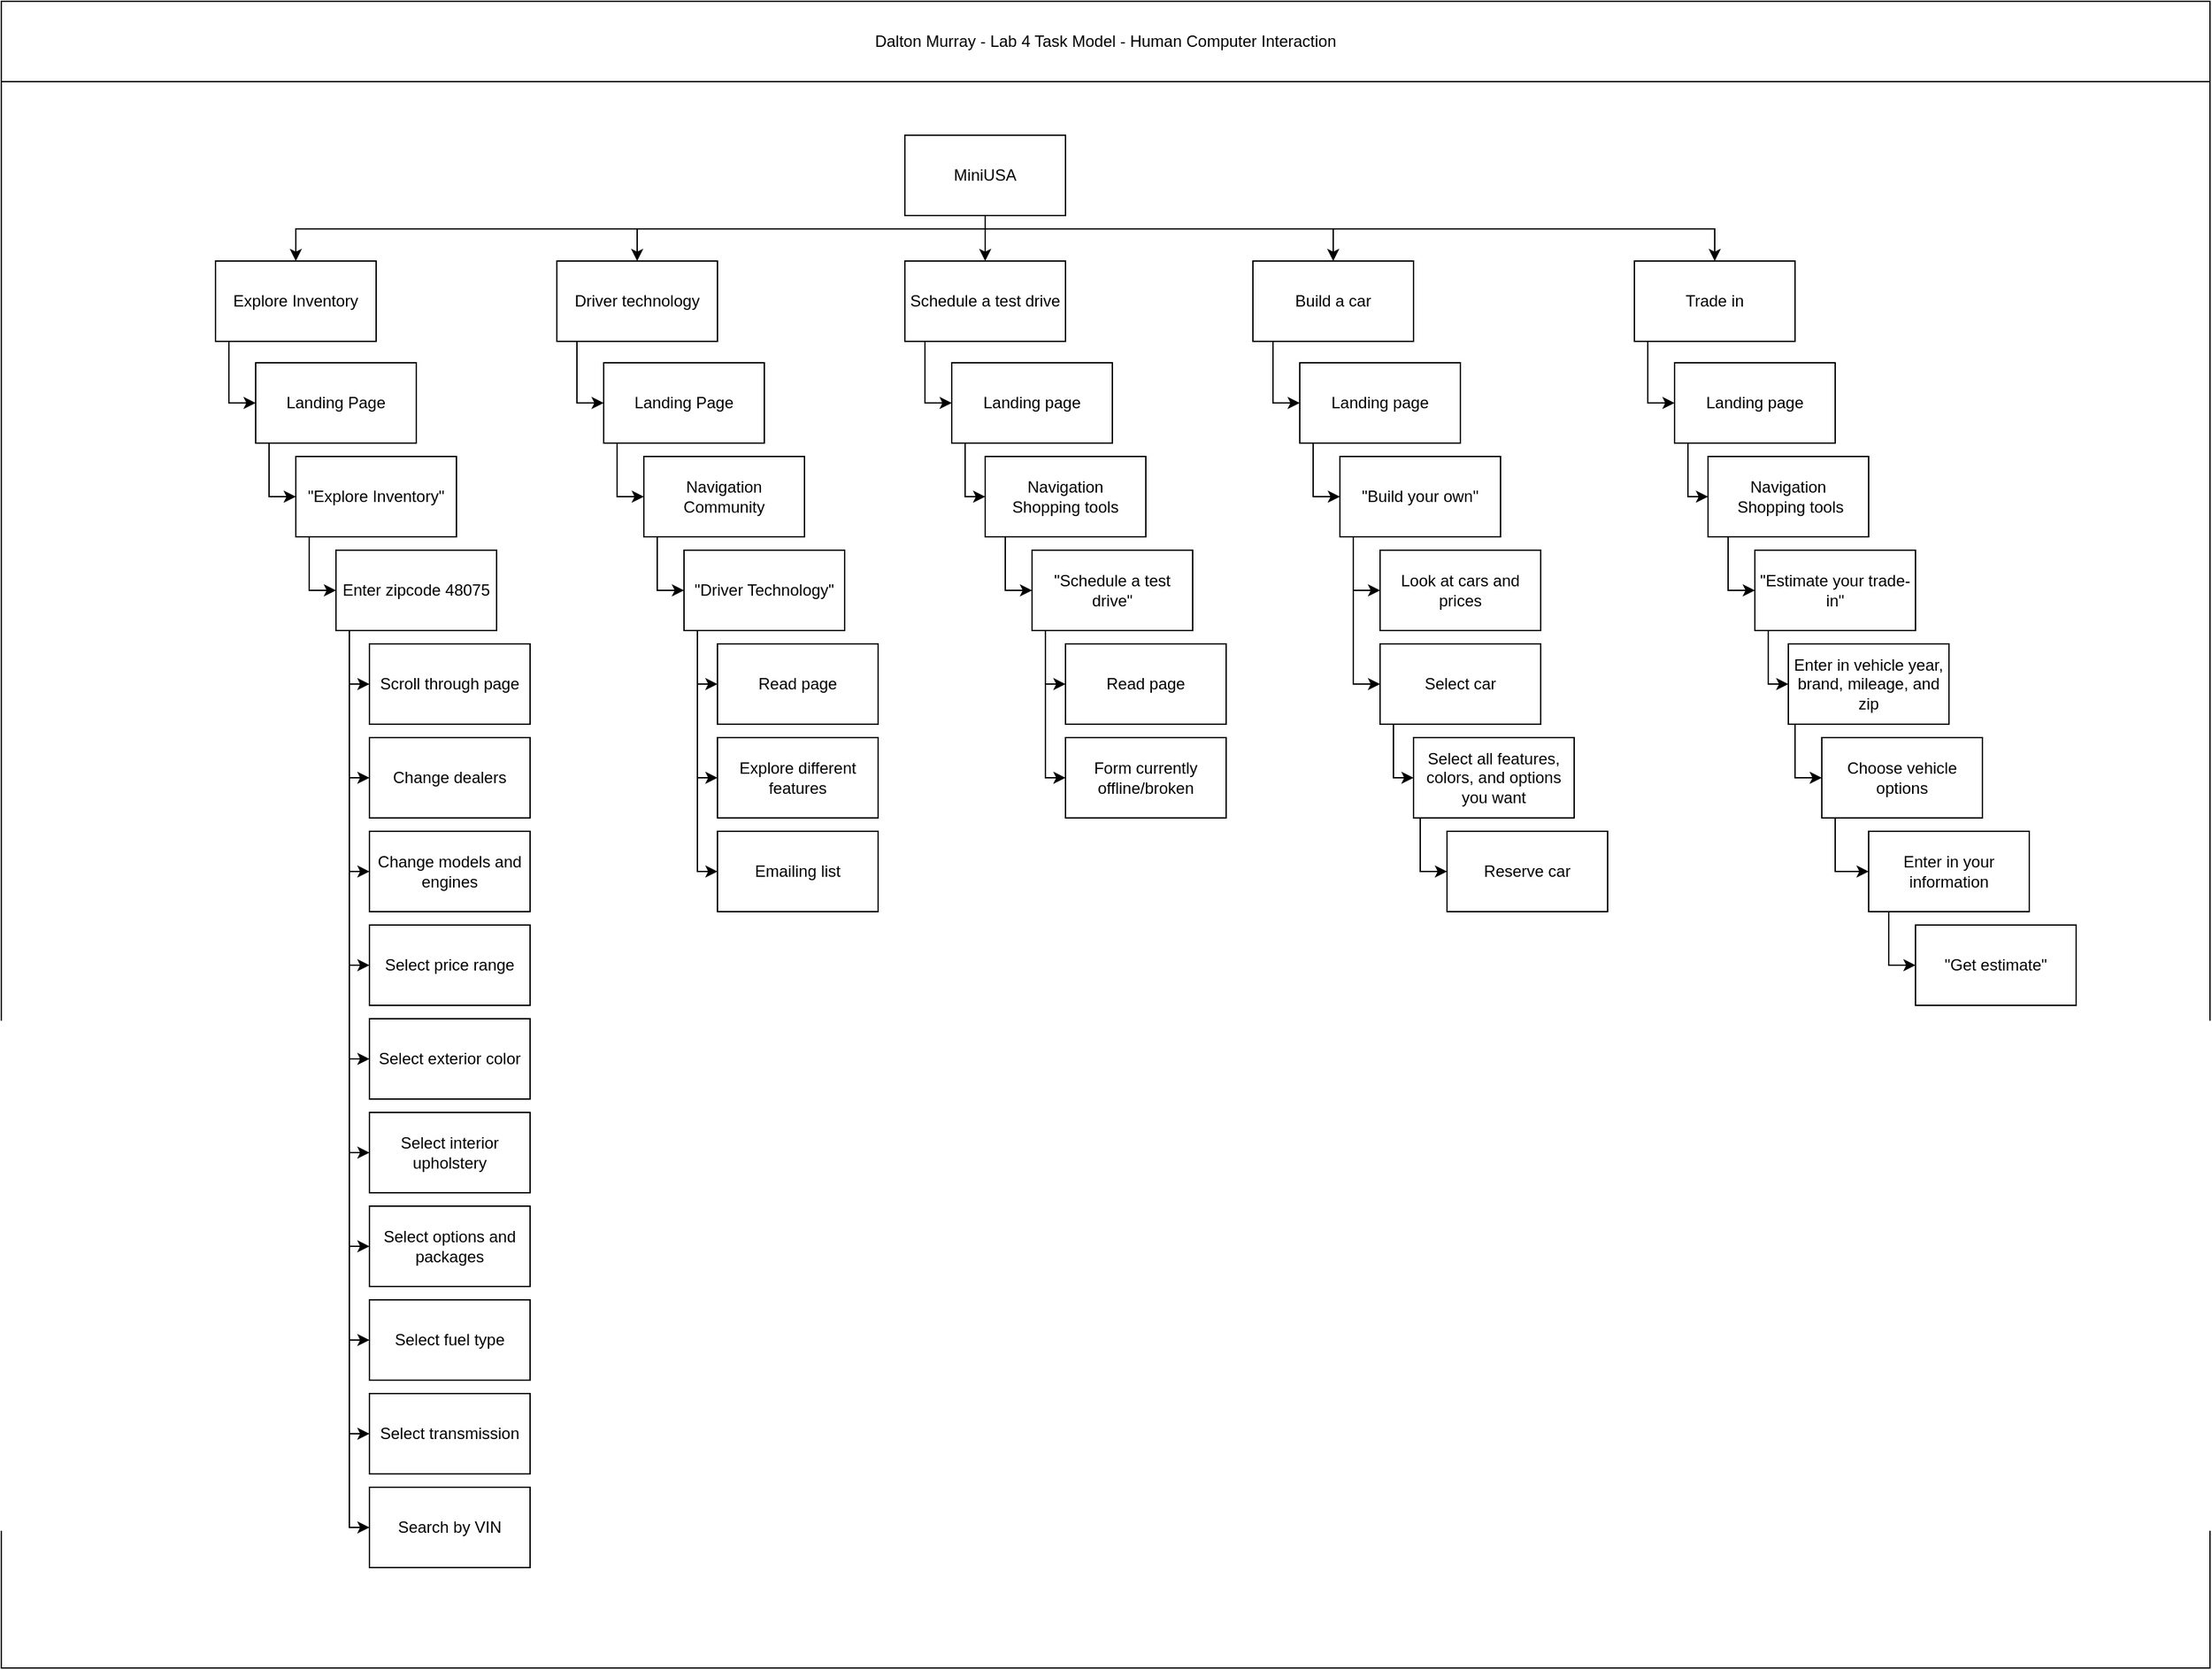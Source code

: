 <mxfile version="20.8.16" type="device"><diagram name="Page-1" id="PYca4XxzGU0h1JdxDXuK"><mxGraphModel dx="3813" dy="1709" grid="1" gridSize="10" guides="1" tooltips="1" connect="1" arrows="1" fold="1" page="1" pageScale="1" pageWidth="850" pageHeight="1100" math="0" shadow="0"><root><mxCell id="0"/><mxCell id="1" parent="0"/><mxCell id="7y6no3S1qTkgeQYTvadj-26" value="" style="rounded=0;whiteSpace=wrap;html=1;" vertex="1" parent="1"><mxGeometry x="-120" y="60" width="1650" height="1245" as="geometry"/></mxCell><mxCell id="10ds5Bie03ePT72m6Qr1-4" style="edgeStyle=orthogonalEdgeStyle;rounded=0;orthogonalLoop=1;jettySize=auto;html=1;entryX=0.5;entryY=0;entryDx=0;entryDy=0;" parent="1" source="10ds5Bie03ePT72m6Qr1-1" target="10ds5Bie03ePT72m6Qr1-2" edge="1"><mxGeometry relative="1" as="geometry"><Array as="points"><mxPoint x="615" y="230"/><mxPoint x="100" y="230"/></Array></mxGeometry></mxCell><mxCell id="10ds5Bie03ePT72m6Qr1-49" style="edgeStyle=orthogonalEdgeStyle;rounded=0;orthogonalLoop=1;jettySize=auto;html=1;entryX=0.5;entryY=0;entryDx=0;entryDy=0;" parent="1" source="10ds5Bie03ePT72m6Qr1-1" target="10ds5Bie03ePT72m6Qr1-35" edge="1"><mxGeometry relative="1" as="geometry"><Array as="points"><mxPoint x="615" y="230"/><mxPoint x="355" y="230"/></Array></mxGeometry></mxCell><mxCell id="1n0EJnxJ5UW5fNrJXPXj-4" style="edgeStyle=orthogonalEdgeStyle;rounded=0;orthogonalLoop=1;jettySize=auto;html=1;" parent="1" source="10ds5Bie03ePT72m6Qr1-1" target="10ds5Bie03ePT72m6Qr1-48" edge="1"><mxGeometry relative="1" as="geometry"/></mxCell><mxCell id="7y6no3S1qTkgeQYTvadj-9" style="edgeStyle=orthogonalEdgeStyle;rounded=0;orthogonalLoop=1;jettySize=auto;html=1;entryX=0.5;entryY=0;entryDx=0;entryDy=0;" edge="1" parent="1" source="10ds5Bie03ePT72m6Qr1-1" target="1n0EJnxJ5UW5fNrJXPXj-5"><mxGeometry relative="1" as="geometry"><Array as="points"><mxPoint x="615" y="230"/><mxPoint x="875" y="230"/></Array></mxGeometry></mxCell><mxCell id="7y6no3S1qTkgeQYTvadj-25" style="edgeStyle=orthogonalEdgeStyle;rounded=0;orthogonalLoop=1;jettySize=auto;html=1;" edge="1" parent="1" source="10ds5Bie03ePT72m6Qr1-1" target="7y6no3S1qTkgeQYTvadj-10"><mxGeometry relative="1" as="geometry"><Array as="points"><mxPoint x="615" y="230"/><mxPoint x="1160" y="230"/></Array></mxGeometry></mxCell><mxCell id="10ds5Bie03ePT72m6Qr1-1" value="MiniUSA" style="rounded=0;whiteSpace=wrap;html=1;" parent="1" vertex="1"><mxGeometry x="555" y="160" width="120" height="60" as="geometry"/></mxCell><mxCell id="10ds5Bie03ePT72m6Qr1-6" style="edgeStyle=orthogonalEdgeStyle;rounded=0;orthogonalLoop=1;jettySize=auto;html=1;entryX=0;entryY=0.5;entryDx=0;entryDy=0;" parent="1" source="10ds5Bie03ePT72m6Qr1-2" target="10ds5Bie03ePT72m6Qr1-5" edge="1"><mxGeometry relative="1" as="geometry"><Array as="points"><mxPoint x="50" y="360"/></Array></mxGeometry></mxCell><mxCell id="10ds5Bie03ePT72m6Qr1-2" value="Explore Inventory" style="rounded=0;whiteSpace=wrap;html=1;" parent="1" vertex="1"><mxGeometry x="40" y="254" width="120" height="60" as="geometry"/></mxCell><mxCell id="10ds5Bie03ePT72m6Qr1-8" style="edgeStyle=orthogonalEdgeStyle;rounded=0;orthogonalLoop=1;jettySize=auto;html=1;entryX=0;entryY=0.5;entryDx=0;entryDy=0;" parent="1" source="10ds5Bie03ePT72m6Qr1-5" target="10ds5Bie03ePT72m6Qr1-7" edge="1"><mxGeometry relative="1" as="geometry"><Array as="points"><mxPoint x="80" y="430"/></Array></mxGeometry></mxCell><mxCell id="10ds5Bie03ePT72m6Qr1-5" value="Landing Page" style="rounded=0;whiteSpace=wrap;html=1;" parent="1" vertex="1"><mxGeometry x="70" y="330" width="120" height="60" as="geometry"/></mxCell><mxCell id="10ds5Bie03ePT72m6Qr1-11" style="edgeStyle=orthogonalEdgeStyle;rounded=0;orthogonalLoop=1;jettySize=auto;html=1;entryX=0;entryY=0.5;entryDx=0;entryDy=0;" parent="1" source="10ds5Bie03ePT72m6Qr1-7" target="10ds5Bie03ePT72m6Qr1-10" edge="1"><mxGeometry relative="1" as="geometry"><Array as="points"><mxPoint x="110" y="500"/></Array></mxGeometry></mxCell><mxCell id="10ds5Bie03ePT72m6Qr1-7" value="&quot;Explore Inventory&quot;" style="rounded=0;whiteSpace=wrap;html=1;" parent="1" vertex="1"><mxGeometry x="100" y="400" width="120" height="60" as="geometry"/></mxCell><mxCell id="10ds5Bie03ePT72m6Qr1-15" style="edgeStyle=orthogonalEdgeStyle;rounded=0;orthogonalLoop=1;jettySize=auto;html=1;entryX=0;entryY=0.5;entryDx=0;entryDy=0;" parent="1" source="10ds5Bie03ePT72m6Qr1-10" target="10ds5Bie03ePT72m6Qr1-14" edge="1"><mxGeometry relative="1" as="geometry"><Array as="points"><mxPoint x="140" y="570"/></Array></mxGeometry></mxCell><mxCell id="10ds5Bie03ePT72m6Qr1-17" style="edgeStyle=orthogonalEdgeStyle;rounded=0;orthogonalLoop=1;jettySize=auto;html=1;entryX=0;entryY=0.5;entryDx=0;entryDy=0;" parent="1" source="10ds5Bie03ePT72m6Qr1-10" target="10ds5Bie03ePT72m6Qr1-16" edge="1"><mxGeometry relative="1" as="geometry"><Array as="points"><mxPoint x="140" y="640"/></Array></mxGeometry></mxCell><mxCell id="10ds5Bie03ePT72m6Qr1-19" style="edgeStyle=orthogonalEdgeStyle;rounded=0;orthogonalLoop=1;jettySize=auto;html=1;entryX=0;entryY=0.5;entryDx=0;entryDy=0;" parent="1" source="10ds5Bie03ePT72m6Qr1-10" target="10ds5Bie03ePT72m6Qr1-18" edge="1"><mxGeometry relative="1" as="geometry"><Array as="points"><mxPoint x="140" y="710"/></Array></mxGeometry></mxCell><mxCell id="10ds5Bie03ePT72m6Qr1-21" style="edgeStyle=orthogonalEdgeStyle;rounded=0;orthogonalLoop=1;jettySize=auto;html=1;entryX=0;entryY=0.5;entryDx=0;entryDy=0;" parent="1" source="10ds5Bie03ePT72m6Qr1-10" target="10ds5Bie03ePT72m6Qr1-20" edge="1"><mxGeometry relative="1" as="geometry"><Array as="points"><mxPoint x="140" y="780"/></Array></mxGeometry></mxCell><mxCell id="10ds5Bie03ePT72m6Qr1-23" style="edgeStyle=orthogonalEdgeStyle;rounded=0;orthogonalLoop=1;jettySize=auto;html=1;entryX=0;entryY=0.5;entryDx=0;entryDy=0;" parent="1" source="10ds5Bie03ePT72m6Qr1-10" target="10ds5Bie03ePT72m6Qr1-22" edge="1"><mxGeometry relative="1" as="geometry"><Array as="points"><mxPoint x="140" y="850"/></Array></mxGeometry></mxCell><mxCell id="10ds5Bie03ePT72m6Qr1-25" style="edgeStyle=orthogonalEdgeStyle;rounded=0;orthogonalLoop=1;jettySize=auto;html=1;entryX=0;entryY=0.5;entryDx=0;entryDy=0;" parent="1" source="10ds5Bie03ePT72m6Qr1-10" target="10ds5Bie03ePT72m6Qr1-24" edge="1"><mxGeometry relative="1" as="geometry"><Array as="points"><mxPoint x="140" y="920"/></Array></mxGeometry></mxCell><mxCell id="10ds5Bie03ePT72m6Qr1-27" style="edgeStyle=orthogonalEdgeStyle;rounded=0;orthogonalLoop=1;jettySize=auto;html=1;entryX=0;entryY=0.5;entryDx=0;entryDy=0;" parent="1" source="10ds5Bie03ePT72m6Qr1-10" target="10ds5Bie03ePT72m6Qr1-26" edge="1"><mxGeometry relative="1" as="geometry"><Array as="points"><mxPoint x="140" y="990"/></Array></mxGeometry></mxCell><mxCell id="10ds5Bie03ePT72m6Qr1-29" style="edgeStyle=orthogonalEdgeStyle;rounded=0;orthogonalLoop=1;jettySize=auto;html=1;entryX=0;entryY=0.5;entryDx=0;entryDy=0;" parent="1" source="10ds5Bie03ePT72m6Qr1-10" target="10ds5Bie03ePT72m6Qr1-28" edge="1"><mxGeometry relative="1" as="geometry"><Array as="points"><mxPoint x="140" y="1060"/></Array></mxGeometry></mxCell><mxCell id="10ds5Bie03ePT72m6Qr1-32" style="edgeStyle=orthogonalEdgeStyle;rounded=0;orthogonalLoop=1;jettySize=auto;html=1;entryX=0;entryY=0.5;entryDx=0;entryDy=0;" parent="1" source="10ds5Bie03ePT72m6Qr1-10" target="10ds5Bie03ePT72m6Qr1-30" edge="1"><mxGeometry relative="1" as="geometry"><Array as="points"><mxPoint x="140" y="1130"/></Array></mxGeometry></mxCell><mxCell id="10ds5Bie03ePT72m6Qr1-33" style="edgeStyle=orthogonalEdgeStyle;rounded=0;orthogonalLoop=1;jettySize=auto;html=1;entryX=0;entryY=0.5;entryDx=0;entryDy=0;" parent="1" source="10ds5Bie03ePT72m6Qr1-10" target="10ds5Bie03ePT72m6Qr1-31" edge="1"><mxGeometry relative="1" as="geometry"><Array as="points"><mxPoint x="140" y="1200"/></Array></mxGeometry></mxCell><mxCell id="10ds5Bie03ePT72m6Qr1-10" value="Enter zipcode 48075" style="rounded=0;whiteSpace=wrap;html=1;" parent="1" vertex="1"><mxGeometry x="130" y="470" width="120" height="60" as="geometry"/></mxCell><mxCell id="10ds5Bie03ePT72m6Qr1-14" value="Scroll through page" style="rounded=0;whiteSpace=wrap;html=1;" parent="1" vertex="1"><mxGeometry x="155" y="540" width="120" height="60" as="geometry"/></mxCell><mxCell id="10ds5Bie03ePT72m6Qr1-16" value="Change dealers" style="rounded=0;whiteSpace=wrap;html=1;" parent="1" vertex="1"><mxGeometry x="155" y="610" width="120" height="60" as="geometry"/></mxCell><mxCell id="10ds5Bie03ePT72m6Qr1-18" value="Change models and engines" style="rounded=0;whiteSpace=wrap;html=1;" parent="1" vertex="1"><mxGeometry x="155" y="680" width="120" height="60" as="geometry"/></mxCell><mxCell id="10ds5Bie03ePT72m6Qr1-20" value="Select price range" style="rounded=0;whiteSpace=wrap;html=1;" parent="1" vertex="1"><mxGeometry x="155" y="750" width="120" height="60" as="geometry"/></mxCell><mxCell id="10ds5Bie03ePT72m6Qr1-22" value="Select exterior color" style="rounded=0;whiteSpace=wrap;html=1;" parent="1" vertex="1"><mxGeometry x="155" y="820" width="120" height="60" as="geometry"/></mxCell><mxCell id="10ds5Bie03ePT72m6Qr1-24" value="Select interior upholstery" style="rounded=0;whiteSpace=wrap;html=1;" parent="1" vertex="1"><mxGeometry x="155" y="890" width="120" height="60" as="geometry"/></mxCell><mxCell id="10ds5Bie03ePT72m6Qr1-26" value="Select options and packages" style="rounded=0;whiteSpace=wrap;html=1;" parent="1" vertex="1"><mxGeometry x="155" y="960" width="120" height="60" as="geometry"/></mxCell><mxCell id="10ds5Bie03ePT72m6Qr1-28" value="Select fuel type" style="rounded=0;whiteSpace=wrap;html=1;" parent="1" vertex="1"><mxGeometry x="155" y="1030" width="120" height="60" as="geometry"/></mxCell><mxCell id="10ds5Bie03ePT72m6Qr1-30" value="Select transmission" style="rounded=0;whiteSpace=wrap;html=1;" parent="1" vertex="1"><mxGeometry x="155" y="1100" width="120" height="60" as="geometry"/></mxCell><mxCell id="10ds5Bie03ePT72m6Qr1-31" value="Search by VIN" style="rounded=0;whiteSpace=wrap;html=1;" parent="1" vertex="1"><mxGeometry x="155" y="1170" width="120" height="60" as="geometry"/></mxCell><mxCell id="10ds5Bie03ePT72m6Qr1-37" style="edgeStyle=orthogonalEdgeStyle;rounded=0;orthogonalLoop=1;jettySize=auto;html=1;entryX=0;entryY=0.5;entryDx=0;entryDy=0;" parent="1" source="10ds5Bie03ePT72m6Qr1-35" target="10ds5Bie03ePT72m6Qr1-36" edge="1"><mxGeometry relative="1" as="geometry"><Array as="points"><mxPoint x="310" y="360"/></Array></mxGeometry></mxCell><mxCell id="10ds5Bie03ePT72m6Qr1-35" value="Driver technology" style="rounded=0;whiteSpace=wrap;html=1;" parent="1" vertex="1"><mxGeometry x="295" y="254" width="120" height="60" as="geometry"/></mxCell><mxCell id="10ds5Bie03ePT72m6Qr1-39" style="edgeStyle=orthogonalEdgeStyle;rounded=0;orthogonalLoop=1;jettySize=auto;html=1;entryX=0;entryY=0.5;entryDx=0;entryDy=0;" parent="1" source="10ds5Bie03ePT72m6Qr1-36" target="10ds5Bie03ePT72m6Qr1-38" edge="1"><mxGeometry relative="1" as="geometry"><Array as="points"><mxPoint x="340" y="430"/></Array></mxGeometry></mxCell><mxCell id="10ds5Bie03ePT72m6Qr1-36" value="Landing Page" style="rounded=0;whiteSpace=wrap;html=1;" parent="1" vertex="1"><mxGeometry x="330" y="330" width="120" height="60" as="geometry"/></mxCell><mxCell id="10ds5Bie03ePT72m6Qr1-41" style="edgeStyle=orthogonalEdgeStyle;rounded=0;orthogonalLoop=1;jettySize=auto;html=1;entryX=0;entryY=0.5;entryDx=0;entryDy=0;" parent="1" source="10ds5Bie03ePT72m6Qr1-38" target="10ds5Bie03ePT72m6Qr1-40" edge="1"><mxGeometry relative="1" as="geometry"><Array as="points"><mxPoint x="370" y="500"/></Array></mxGeometry></mxCell><mxCell id="10ds5Bie03ePT72m6Qr1-38" value="Navigation Community" style="rounded=0;whiteSpace=wrap;html=1;" parent="1" vertex="1"><mxGeometry x="360" y="400" width="120" height="60" as="geometry"/></mxCell><mxCell id="10ds5Bie03ePT72m6Qr1-43" style="edgeStyle=orthogonalEdgeStyle;rounded=0;orthogonalLoop=1;jettySize=auto;html=1;entryX=0;entryY=0.5;entryDx=0;entryDy=0;" parent="1" source="10ds5Bie03ePT72m6Qr1-40" target="10ds5Bie03ePT72m6Qr1-42" edge="1"><mxGeometry relative="1" as="geometry"><Array as="points"><mxPoint x="400" y="570"/></Array></mxGeometry></mxCell><mxCell id="10ds5Bie03ePT72m6Qr1-45" style="edgeStyle=orthogonalEdgeStyle;rounded=0;orthogonalLoop=1;jettySize=auto;html=1;entryX=0;entryY=0.5;entryDx=0;entryDy=0;" parent="1" source="10ds5Bie03ePT72m6Qr1-40" target="10ds5Bie03ePT72m6Qr1-44" edge="1"><mxGeometry relative="1" as="geometry"><Array as="points"><mxPoint x="400" y="640"/></Array></mxGeometry></mxCell><mxCell id="10ds5Bie03ePT72m6Qr1-47" style="edgeStyle=orthogonalEdgeStyle;rounded=0;orthogonalLoop=1;jettySize=auto;html=1;entryX=0;entryY=0.5;entryDx=0;entryDy=0;" parent="1" source="10ds5Bie03ePT72m6Qr1-40" target="10ds5Bie03ePT72m6Qr1-46" edge="1"><mxGeometry relative="1" as="geometry"><Array as="points"><mxPoint x="400" y="710"/></Array></mxGeometry></mxCell><mxCell id="10ds5Bie03ePT72m6Qr1-40" value="&quot;Driver Technology&quot;" style="rounded=0;whiteSpace=wrap;html=1;" parent="1" vertex="1"><mxGeometry x="390" y="470" width="120" height="60" as="geometry"/></mxCell><mxCell id="10ds5Bie03ePT72m6Qr1-42" value="Read page" style="rounded=0;whiteSpace=wrap;html=1;" parent="1" vertex="1"><mxGeometry x="415" y="540" width="120" height="60" as="geometry"/></mxCell><mxCell id="10ds5Bie03ePT72m6Qr1-44" value="Explore different features" style="rounded=0;whiteSpace=wrap;html=1;" parent="1" vertex="1"><mxGeometry x="415" y="610" width="120" height="60" as="geometry"/></mxCell><mxCell id="10ds5Bie03ePT72m6Qr1-46" value="Emailing list" style="rounded=0;whiteSpace=wrap;html=1;" parent="1" vertex="1"><mxGeometry x="415" y="680" width="120" height="60" as="geometry"/></mxCell><mxCell id="10ds5Bie03ePT72m6Qr1-51" style="edgeStyle=orthogonalEdgeStyle;rounded=0;orthogonalLoop=1;jettySize=auto;html=1;entryX=0;entryY=0.5;entryDx=0;entryDy=0;" parent="1" source="10ds5Bie03ePT72m6Qr1-48" target="10ds5Bie03ePT72m6Qr1-50" edge="1"><mxGeometry relative="1" as="geometry"><Array as="points"><mxPoint x="570" y="360"/></Array></mxGeometry></mxCell><mxCell id="10ds5Bie03ePT72m6Qr1-48" value="Schedule a test drive" style="rounded=0;whiteSpace=wrap;html=1;" parent="1" vertex="1"><mxGeometry x="555" y="254" width="120" height="60" as="geometry"/></mxCell><mxCell id="10ds5Bie03ePT72m6Qr1-53" style="edgeStyle=orthogonalEdgeStyle;rounded=0;orthogonalLoop=1;jettySize=auto;html=1;entryX=0;entryY=0.5;entryDx=0;entryDy=0;" parent="1" source="10ds5Bie03ePT72m6Qr1-50" target="10ds5Bie03ePT72m6Qr1-52" edge="1"><mxGeometry relative="1" as="geometry"><Array as="points"><mxPoint x="600" y="430"/></Array></mxGeometry></mxCell><mxCell id="10ds5Bie03ePT72m6Qr1-50" value="Landing page" style="rounded=0;whiteSpace=wrap;html=1;" parent="1" vertex="1"><mxGeometry x="590" y="330" width="120" height="60" as="geometry"/></mxCell><mxCell id="10ds5Bie03ePT72m6Qr1-55" style="edgeStyle=orthogonalEdgeStyle;rounded=0;orthogonalLoop=1;jettySize=auto;html=1;entryX=0;entryY=0.5;entryDx=0;entryDy=0;" parent="1" source="10ds5Bie03ePT72m6Qr1-52" target="10ds5Bie03ePT72m6Qr1-54" edge="1"><mxGeometry relative="1" as="geometry"><Array as="points"><mxPoint x="630" y="500"/><mxPoint x="630" y="500"/></Array></mxGeometry></mxCell><mxCell id="10ds5Bie03ePT72m6Qr1-52" value="Navigation&lt;br&gt;Shopping tools" style="rounded=0;whiteSpace=wrap;html=1;" parent="1" vertex="1"><mxGeometry x="615" y="400" width="120" height="60" as="geometry"/></mxCell><mxCell id="1n0EJnxJ5UW5fNrJXPXj-1" style="edgeStyle=orthogonalEdgeStyle;rounded=0;orthogonalLoop=1;jettySize=auto;html=1;entryX=0;entryY=0.5;entryDx=0;entryDy=0;" parent="1" source="10ds5Bie03ePT72m6Qr1-54" target="10ds5Bie03ePT72m6Qr1-58" edge="1"><mxGeometry relative="1" as="geometry"><Array as="points"><mxPoint x="660" y="570"/></Array></mxGeometry></mxCell><mxCell id="1n0EJnxJ5UW5fNrJXPXj-3" style="edgeStyle=orthogonalEdgeStyle;rounded=0;orthogonalLoop=1;jettySize=auto;html=1;entryX=0;entryY=0.5;entryDx=0;entryDy=0;" parent="1" source="10ds5Bie03ePT72m6Qr1-54" target="1n0EJnxJ5UW5fNrJXPXj-2" edge="1"><mxGeometry relative="1" as="geometry"><Array as="points"><mxPoint x="660" y="640"/></Array></mxGeometry></mxCell><mxCell id="10ds5Bie03ePT72m6Qr1-54" value="&quot;Schedule a test drive&quot;" style="rounded=0;whiteSpace=wrap;html=1;" parent="1" vertex="1"><mxGeometry x="650" y="470" width="120" height="60" as="geometry"/></mxCell><mxCell id="10ds5Bie03ePT72m6Qr1-58" value="Read page" style="rounded=0;whiteSpace=wrap;html=1;" parent="1" vertex="1"><mxGeometry x="675" y="540" width="120" height="60" as="geometry"/></mxCell><mxCell id="1n0EJnxJ5UW5fNrJXPXj-2" value="Form currently offline/broken" style="rounded=0;whiteSpace=wrap;html=1;" parent="1" vertex="1"><mxGeometry x="675" y="610" width="120" height="60" as="geometry"/></mxCell><mxCell id="1n0EJnxJ5UW5fNrJXPXj-7" style="edgeStyle=orthogonalEdgeStyle;rounded=0;orthogonalLoop=1;jettySize=auto;html=1;entryX=0;entryY=0.5;entryDx=0;entryDy=0;" parent="1" source="1n0EJnxJ5UW5fNrJXPXj-5" target="1n0EJnxJ5UW5fNrJXPXj-6" edge="1"><mxGeometry relative="1" as="geometry"><Array as="points"><mxPoint x="830" y="360"/></Array></mxGeometry></mxCell><mxCell id="1n0EJnxJ5UW5fNrJXPXj-5" value="Build a car" style="rounded=0;whiteSpace=wrap;html=1;" parent="1" vertex="1"><mxGeometry x="815" y="254" width="120" height="60" as="geometry"/></mxCell><mxCell id="1n0EJnxJ5UW5fNrJXPXj-9" style="edgeStyle=orthogonalEdgeStyle;rounded=0;orthogonalLoop=1;jettySize=auto;html=1;entryX=0;entryY=0.5;entryDx=0;entryDy=0;" parent="1" source="1n0EJnxJ5UW5fNrJXPXj-6" target="1n0EJnxJ5UW5fNrJXPXj-8" edge="1"><mxGeometry relative="1" as="geometry"><Array as="points"><mxPoint x="860" y="430"/></Array></mxGeometry></mxCell><mxCell id="1n0EJnxJ5UW5fNrJXPXj-6" value="Landing page" style="rounded=0;whiteSpace=wrap;html=1;" parent="1" vertex="1"><mxGeometry x="850" y="330" width="120" height="60" as="geometry"/></mxCell><mxCell id="7y6no3S1qTkgeQYTvadj-2" style="edgeStyle=orthogonalEdgeStyle;rounded=0;orthogonalLoop=1;jettySize=auto;html=1;entryX=0;entryY=0.5;entryDx=0;entryDy=0;" edge="1" parent="1" target="7y6no3S1qTkgeQYTvadj-1"><mxGeometry relative="1" as="geometry"><mxPoint x="940" y="460" as="sourcePoint"/><Array as="points"><mxPoint x="890" y="460"/><mxPoint x="890" y="500"/></Array></mxGeometry></mxCell><mxCell id="7y6no3S1qTkgeQYTvadj-4" style="edgeStyle=orthogonalEdgeStyle;rounded=0;orthogonalLoop=1;jettySize=auto;html=1;entryX=0;entryY=0.5;entryDx=0;entryDy=0;" edge="1" parent="1" source="1n0EJnxJ5UW5fNrJXPXj-8" target="7y6no3S1qTkgeQYTvadj-3"><mxGeometry relative="1" as="geometry"><Array as="points"><mxPoint x="890" y="570"/></Array></mxGeometry></mxCell><mxCell id="1n0EJnxJ5UW5fNrJXPXj-8" value="&quot;Build your own&quot;" style="rounded=0;whiteSpace=wrap;html=1;" parent="1" vertex="1"><mxGeometry x="880" y="400" width="120" height="60" as="geometry"/></mxCell><mxCell id="7y6no3S1qTkgeQYTvadj-1" value="Look at cars and prices" style="rounded=0;whiteSpace=wrap;html=1;" vertex="1" parent="1"><mxGeometry x="910" y="470" width="120" height="60" as="geometry"/></mxCell><mxCell id="7y6no3S1qTkgeQYTvadj-6" style="edgeStyle=orthogonalEdgeStyle;rounded=0;orthogonalLoop=1;jettySize=auto;html=1;entryX=0;entryY=0.5;entryDx=0;entryDy=0;" edge="1" parent="1" source="7y6no3S1qTkgeQYTvadj-3" target="7y6no3S1qTkgeQYTvadj-5"><mxGeometry relative="1" as="geometry"><Array as="points"><mxPoint x="920" y="640"/></Array></mxGeometry></mxCell><mxCell id="7y6no3S1qTkgeQYTvadj-3" value="Select car" style="rounded=0;whiteSpace=wrap;html=1;" vertex="1" parent="1"><mxGeometry x="910" y="540" width="120" height="60" as="geometry"/></mxCell><mxCell id="7y6no3S1qTkgeQYTvadj-8" style="edgeStyle=orthogonalEdgeStyle;rounded=0;orthogonalLoop=1;jettySize=auto;html=1;entryX=0;entryY=0.5;entryDx=0;entryDy=0;" edge="1" parent="1" source="7y6no3S1qTkgeQYTvadj-5" target="7y6no3S1qTkgeQYTvadj-7"><mxGeometry relative="1" as="geometry"><Array as="points"><mxPoint x="940" y="710"/></Array></mxGeometry></mxCell><mxCell id="7y6no3S1qTkgeQYTvadj-5" value="Select all features, colors, and options you want" style="rounded=0;whiteSpace=wrap;html=1;" vertex="1" parent="1"><mxGeometry x="935" y="610" width="120" height="60" as="geometry"/></mxCell><mxCell id="7y6no3S1qTkgeQYTvadj-7" value="Reserve car" style="rounded=0;whiteSpace=wrap;html=1;" vertex="1" parent="1"><mxGeometry x="960" y="680" width="120" height="60" as="geometry"/></mxCell><mxCell id="7y6no3S1qTkgeQYTvadj-12" style="edgeStyle=orthogonalEdgeStyle;rounded=0;orthogonalLoop=1;jettySize=auto;html=1;entryX=0;entryY=0.5;entryDx=0;entryDy=0;" edge="1" parent="1" source="7y6no3S1qTkgeQYTvadj-10" target="7y6no3S1qTkgeQYTvadj-11"><mxGeometry relative="1" as="geometry"><Array as="points"><mxPoint x="1110" y="360"/></Array></mxGeometry></mxCell><mxCell id="7y6no3S1qTkgeQYTvadj-10" value="Trade in" style="rounded=0;whiteSpace=wrap;html=1;" vertex="1" parent="1"><mxGeometry x="1100" y="254" width="120" height="60" as="geometry"/></mxCell><mxCell id="7y6no3S1qTkgeQYTvadj-14" style="edgeStyle=orthogonalEdgeStyle;rounded=0;orthogonalLoop=1;jettySize=auto;html=1;entryX=0;entryY=0.5;entryDx=0;entryDy=0;" edge="1" parent="1" source="7y6no3S1qTkgeQYTvadj-11" target="7y6no3S1qTkgeQYTvadj-13"><mxGeometry relative="1" as="geometry"><Array as="points"><mxPoint x="1140" y="430"/></Array></mxGeometry></mxCell><mxCell id="7y6no3S1qTkgeQYTvadj-11" value="Landing page" style="rounded=0;whiteSpace=wrap;html=1;" vertex="1" parent="1"><mxGeometry x="1130" y="330" width="120" height="60" as="geometry"/></mxCell><mxCell id="7y6no3S1qTkgeQYTvadj-17" style="edgeStyle=orthogonalEdgeStyle;rounded=0;orthogonalLoop=1;jettySize=auto;html=1;entryX=0;entryY=0.5;entryDx=0;entryDy=0;" edge="1" parent="1" source="7y6no3S1qTkgeQYTvadj-13" target="7y6no3S1qTkgeQYTvadj-15"><mxGeometry relative="1" as="geometry"><Array as="points"><mxPoint x="1170" y="500"/></Array></mxGeometry></mxCell><mxCell id="7y6no3S1qTkgeQYTvadj-13" value="Navigation&lt;br&gt;&amp;nbsp;Shopping tools" style="rounded=0;whiteSpace=wrap;html=1;" vertex="1" parent="1"><mxGeometry x="1155" y="400" width="120" height="60" as="geometry"/></mxCell><mxCell id="7y6no3S1qTkgeQYTvadj-18" style="edgeStyle=orthogonalEdgeStyle;rounded=0;orthogonalLoop=1;jettySize=auto;html=1;entryX=0;entryY=0.5;entryDx=0;entryDy=0;" edge="1" parent="1" source="7y6no3S1qTkgeQYTvadj-15" target="7y6no3S1qTkgeQYTvadj-16"><mxGeometry relative="1" as="geometry"><Array as="points"><mxPoint x="1200" y="570"/></Array></mxGeometry></mxCell><mxCell id="7y6no3S1qTkgeQYTvadj-15" value="&quot;Estimate your trade-in&quot;" style="rounded=0;whiteSpace=wrap;html=1;" vertex="1" parent="1"><mxGeometry x="1190" y="470" width="120" height="60" as="geometry"/></mxCell><mxCell id="7y6no3S1qTkgeQYTvadj-20" style="edgeStyle=orthogonalEdgeStyle;rounded=0;orthogonalLoop=1;jettySize=auto;html=1;entryX=0;entryY=0.5;entryDx=0;entryDy=0;" edge="1" parent="1" source="7y6no3S1qTkgeQYTvadj-16" target="7y6no3S1qTkgeQYTvadj-19"><mxGeometry relative="1" as="geometry"><Array as="points"><mxPoint x="1220" y="640"/></Array></mxGeometry></mxCell><mxCell id="7y6no3S1qTkgeQYTvadj-16" value="Enter in vehicle year, brand, mileage, and zip" style="rounded=0;whiteSpace=wrap;html=1;" vertex="1" parent="1"><mxGeometry x="1215" y="540" width="120" height="60" as="geometry"/></mxCell><mxCell id="7y6no3S1qTkgeQYTvadj-23" style="edgeStyle=orthogonalEdgeStyle;rounded=0;orthogonalLoop=1;jettySize=auto;html=1;entryX=0;entryY=0.5;entryDx=0;entryDy=0;" edge="1" parent="1" source="7y6no3S1qTkgeQYTvadj-19" target="7y6no3S1qTkgeQYTvadj-21"><mxGeometry relative="1" as="geometry"><Array as="points"><mxPoint x="1250" y="710"/></Array></mxGeometry></mxCell><mxCell id="7y6no3S1qTkgeQYTvadj-19" value="Choose vehicle options" style="rounded=0;whiteSpace=wrap;html=1;" vertex="1" parent="1"><mxGeometry x="1240" y="610" width="120" height="60" as="geometry"/></mxCell><mxCell id="7y6no3S1qTkgeQYTvadj-24" style="edgeStyle=orthogonalEdgeStyle;rounded=0;orthogonalLoop=1;jettySize=auto;html=1;entryX=0;entryY=0.5;entryDx=0;entryDy=0;" edge="1" parent="1" source="7y6no3S1qTkgeQYTvadj-21" target="7y6no3S1qTkgeQYTvadj-22"><mxGeometry relative="1" as="geometry"><Array as="points"><mxPoint x="1290" y="780"/></Array></mxGeometry></mxCell><mxCell id="7y6no3S1qTkgeQYTvadj-21" value="Enter in your information" style="rounded=0;whiteSpace=wrap;html=1;" vertex="1" parent="1"><mxGeometry x="1275" y="680" width="120" height="60" as="geometry"/></mxCell><mxCell id="7y6no3S1qTkgeQYTvadj-22" value="&quot;Get estimate&quot;" style="rounded=0;whiteSpace=wrap;html=1;" vertex="1" parent="1"><mxGeometry x="1310" y="750" width="120" height="60" as="geometry"/></mxCell><mxCell id="7y6no3S1qTkgeQYTvadj-27" value="Dalton Murray - Lab 4 Task Model - Human Computer Interaction" style="rounded=0;whiteSpace=wrap;html=1;" vertex="1" parent="1"><mxGeometry x="-120" y="60" width="1650" height="60" as="geometry"/></mxCell></root></mxGraphModel></diagram></mxfile>